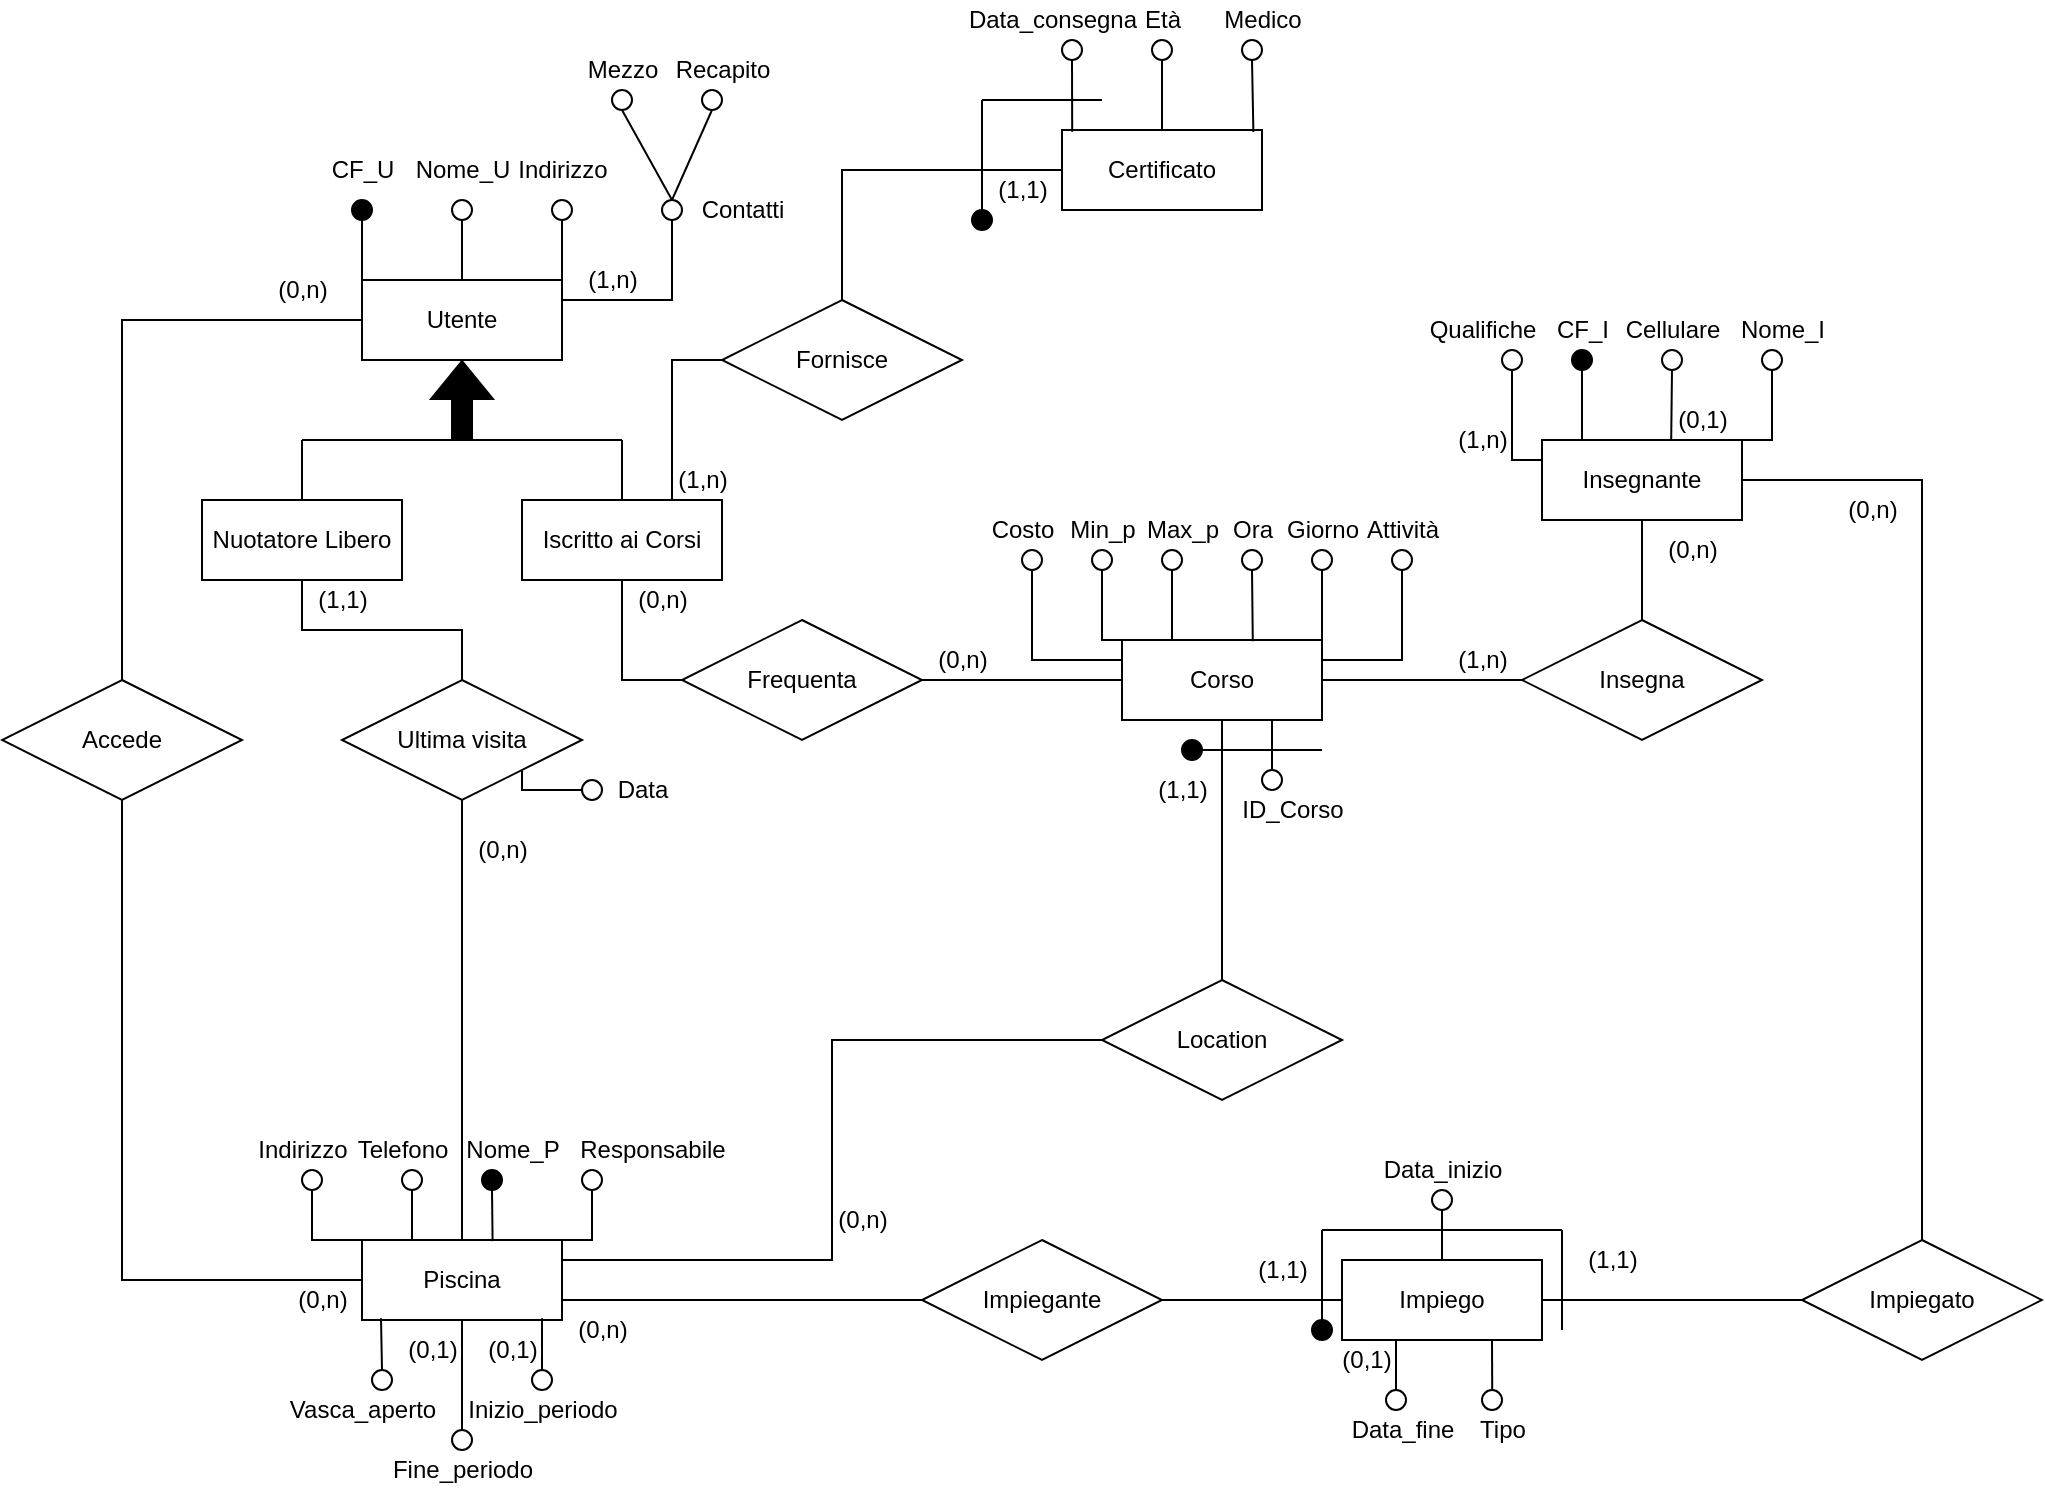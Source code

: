<mxfile version="17.3.0" type="github">
  <diagram id="eKjjdP2h4ViVq8SbY9wO" name="Page-1">
    <mxGraphModel dx="1100" dy="397" grid="1" gridSize="10" guides="1" tooltips="1" connect="1" arrows="1" fold="1" page="1" pageScale="1" pageWidth="1600" pageHeight="900" math="0" shadow="0">
      <root>
        <mxCell id="0" />
        <mxCell id="1" parent="0" />
        <mxCell id="d_-2GbY-tVZR_mkNFV36-1" style="edgeStyle=orthogonalEdgeStyle;rounded=0;orthogonalLoop=1;jettySize=auto;html=1;exitX=0;exitY=0.5;exitDx=0;exitDy=0;endArrow=none;endFill=0;fillColor=#000000;" edge="1" parent="1" source="d_-2GbY-tVZR_mkNFV36-5" target="d_-2GbY-tVZR_mkNFV36-45">
          <mxGeometry relative="1" as="geometry" />
        </mxCell>
        <mxCell id="d_-2GbY-tVZR_mkNFV36-2" style="edgeStyle=orthogonalEdgeStyle;rounded=0;orthogonalLoop=1;jettySize=auto;html=1;exitX=0;exitY=0;exitDx=0;exitDy=0;endArrow=none;endFill=0;fillColor=#000000;" edge="1" parent="1" source="d_-2GbY-tVZR_mkNFV36-5" target="d_-2GbY-tVZR_mkNFV36-97">
          <mxGeometry relative="1" as="geometry" />
        </mxCell>
        <mxCell id="d_-2GbY-tVZR_mkNFV36-3" style="edgeStyle=orthogonalEdgeStyle;rounded=0;orthogonalLoop=1;jettySize=auto;html=1;exitX=1;exitY=0;exitDx=0;exitDy=0;entryX=0.5;entryY=1;entryDx=0;entryDy=0;endArrow=none;endFill=0;fillColor=#000000;" edge="1" parent="1" source="d_-2GbY-tVZR_mkNFV36-5" target="d_-2GbY-tVZR_mkNFV36-101">
          <mxGeometry relative="1" as="geometry" />
        </mxCell>
        <mxCell id="d_-2GbY-tVZR_mkNFV36-4" style="edgeStyle=orthogonalEdgeStyle;rounded=0;orthogonalLoop=1;jettySize=auto;html=1;exitX=1;exitY=0.25;exitDx=0;exitDy=0;entryX=0.5;entryY=1;entryDx=0;entryDy=0;endArrow=none;endFill=0;fillColor=#000000;" edge="1" parent="1" source="d_-2GbY-tVZR_mkNFV36-5" target="d_-2GbY-tVZR_mkNFV36-104">
          <mxGeometry relative="1" as="geometry" />
        </mxCell>
        <mxCell id="d_-2GbY-tVZR_mkNFV36-5" value="Utente" style="whiteSpace=wrap;html=1;align=center;" vertex="1" parent="1">
          <mxGeometry x="470" y="165" width="100" height="40" as="geometry" />
        </mxCell>
        <mxCell id="d_-2GbY-tVZR_mkNFV36-6" style="edgeStyle=orthogonalEdgeStyle;rounded=0;orthogonalLoop=1;jettySize=auto;html=1;exitX=0.5;exitY=0;exitDx=0;exitDy=0;entryX=1;entryY=-0.05;entryDx=0;entryDy=0;endArrow=none;endFill=0;fillColor=#000000;entryPerimeter=0;" edge="1" parent="1" source="d_-2GbY-tVZR_mkNFV36-7" target="d_-2GbY-tVZR_mkNFV36-166">
          <mxGeometry relative="1" as="geometry">
            <mxPoint x="800" y="115" as="targetPoint" />
            <Array as="points">
              <mxPoint x="710" y="110" />
              <mxPoint x="820" y="110" />
            </Array>
          </mxGeometry>
        </mxCell>
        <mxCell id="d_-2GbY-tVZR_mkNFV36-7" value="Fornisce" style="shape=rhombus;perimeter=rhombusPerimeter;whiteSpace=wrap;html=1;align=center;" vertex="1" parent="1">
          <mxGeometry x="650" y="175" width="120" height="60" as="geometry" />
        </mxCell>
        <mxCell id="d_-2GbY-tVZR_mkNFV36-8" value="" style="shape=flexArrow;endArrow=classic;html=1;rounded=0;entryX=0.5;entryY=1;entryDx=0;entryDy=0;fillColor=#000000;" edge="1" parent="1" target="d_-2GbY-tVZR_mkNFV36-5">
          <mxGeometry width="50" height="50" relative="1" as="geometry">
            <mxPoint x="520" y="245" as="sourcePoint" />
            <mxPoint x="540" y="225" as="targetPoint" />
          </mxGeometry>
        </mxCell>
        <mxCell id="d_-2GbY-tVZR_mkNFV36-9" value="" style="endArrow=none;html=1;rounded=0;fillColor=#000000;" edge="1" parent="1">
          <mxGeometry width="50" height="50" relative="1" as="geometry">
            <mxPoint x="440" y="245" as="sourcePoint" />
            <mxPoint x="600" y="245" as="targetPoint" />
          </mxGeometry>
        </mxCell>
        <mxCell id="d_-2GbY-tVZR_mkNFV36-10" style="edgeStyle=orthogonalEdgeStyle;rounded=0;orthogonalLoop=1;jettySize=auto;html=1;exitX=0.5;exitY=0;exitDx=0;exitDy=0;fillColor=#000000;endArrow=none;endFill=0;" edge="1" parent="1" source="d_-2GbY-tVZR_mkNFV36-12">
          <mxGeometry relative="1" as="geometry">
            <mxPoint x="440" y="245" as="targetPoint" />
          </mxGeometry>
        </mxCell>
        <mxCell id="d_-2GbY-tVZR_mkNFV36-11" style="edgeStyle=orthogonalEdgeStyle;rounded=0;orthogonalLoop=1;jettySize=auto;html=1;exitX=0.5;exitY=1;exitDx=0;exitDy=0;entryX=0.5;entryY=0;entryDx=0;entryDy=0;endArrow=none;endFill=0;fillColor=#000000;" edge="1" parent="1" source="d_-2GbY-tVZR_mkNFV36-12" target="d_-2GbY-tVZR_mkNFV36-43">
          <mxGeometry relative="1" as="geometry" />
        </mxCell>
        <mxCell id="d_-2GbY-tVZR_mkNFV36-12" value="Nuotatore Libero" style="whiteSpace=wrap;html=1;align=center;" vertex="1" parent="1">
          <mxGeometry x="390" y="275" width="100" height="40" as="geometry" />
        </mxCell>
        <mxCell id="d_-2GbY-tVZR_mkNFV36-13" style="edgeStyle=orthogonalEdgeStyle;rounded=0;orthogonalLoop=1;jettySize=auto;html=1;exitX=0.5;exitY=0;exitDx=0;exitDy=0;endArrow=none;endFill=0;fillColor=#000000;" edge="1" parent="1" source="d_-2GbY-tVZR_mkNFV36-16">
          <mxGeometry relative="1" as="geometry">
            <mxPoint x="600" y="245" as="targetPoint" />
          </mxGeometry>
        </mxCell>
        <mxCell id="d_-2GbY-tVZR_mkNFV36-14" style="edgeStyle=orthogonalEdgeStyle;rounded=0;orthogonalLoop=1;jettySize=auto;html=1;exitX=0.75;exitY=0;exitDx=0;exitDy=0;entryX=0;entryY=0.5;entryDx=0;entryDy=0;endArrow=none;endFill=0;fillColor=#000000;" edge="1" parent="1" source="d_-2GbY-tVZR_mkNFV36-16" target="d_-2GbY-tVZR_mkNFV36-7">
          <mxGeometry relative="1" as="geometry" />
        </mxCell>
        <mxCell id="d_-2GbY-tVZR_mkNFV36-15" style="edgeStyle=orthogonalEdgeStyle;rounded=0;orthogonalLoop=1;jettySize=auto;html=1;exitX=0.5;exitY=1;exitDx=0;exitDy=0;entryX=0;entryY=0.5;entryDx=0;entryDy=0;endArrow=none;endFill=0;fillColor=#000000;" edge="1" parent="1" source="d_-2GbY-tVZR_mkNFV36-16" target="d_-2GbY-tVZR_mkNFV36-22">
          <mxGeometry relative="1" as="geometry" />
        </mxCell>
        <mxCell id="d_-2GbY-tVZR_mkNFV36-16" value="Iscritto ai Corsi" style="whiteSpace=wrap;html=1;align=center;" vertex="1" parent="1">
          <mxGeometry x="550" y="275" width="100" height="40" as="geometry" />
        </mxCell>
        <mxCell id="d_-2GbY-tVZR_mkNFV36-17" style="edgeStyle=orthogonalEdgeStyle;rounded=0;orthogonalLoop=1;jettySize=auto;html=1;exitX=1;exitY=0.5;exitDx=0;exitDy=0;endArrow=none;endFill=0;fillColor=#000000;entryX=0;entryY=0.5;entryDx=0;entryDy=0;" edge="1" parent="1" source="d_-2GbY-tVZR_mkNFV36-20" target="d_-2GbY-tVZR_mkNFV36-27">
          <mxGeometry relative="1" as="geometry">
            <mxPoint x="1040" y="365.4" as="targetPoint" />
          </mxGeometry>
        </mxCell>
        <mxCell id="d_-2GbY-tVZR_mkNFV36-18" style="edgeStyle=orthogonalEdgeStyle;rounded=0;orthogonalLoop=1;jettySize=auto;html=1;exitX=0.5;exitY=1;exitDx=0;exitDy=0;entryX=0.5;entryY=0;entryDx=0;entryDy=0;endArrow=none;endFill=0;fillColor=#000000;" edge="1" parent="1" source="d_-2GbY-tVZR_mkNFV36-20" target="d_-2GbY-tVZR_mkNFV36-47">
          <mxGeometry relative="1" as="geometry" />
        </mxCell>
        <mxCell id="d_-2GbY-tVZR_mkNFV36-19" style="edgeStyle=orthogonalEdgeStyle;rounded=0;orthogonalLoop=1;jettySize=auto;html=1;exitX=0.75;exitY=1;exitDx=0;exitDy=0;entryX=0.5;entryY=0;entryDx=0;entryDy=0;endArrow=none;endFill=0;fillColor=#000000;" edge="1" parent="1" source="d_-2GbY-tVZR_mkNFV36-20" target="d_-2GbY-tVZR_mkNFV36-131">
          <mxGeometry relative="1" as="geometry" />
        </mxCell>
        <mxCell id="d_-2GbY-tVZR_mkNFV36-20" value="Corso" style="whiteSpace=wrap;html=1;align=center;" vertex="1" parent="1">
          <mxGeometry x="850" y="345" width="100" height="40" as="geometry" />
        </mxCell>
        <mxCell id="d_-2GbY-tVZR_mkNFV36-21" style="edgeStyle=orthogonalEdgeStyle;rounded=0;orthogonalLoop=1;jettySize=auto;html=1;exitX=1;exitY=0.5;exitDx=0;exitDy=0;entryX=0;entryY=0.5;entryDx=0;entryDy=0;endArrow=none;endFill=0;fillColor=#000000;" edge="1" parent="1" source="d_-2GbY-tVZR_mkNFV36-22" target="d_-2GbY-tVZR_mkNFV36-20">
          <mxGeometry relative="1" as="geometry" />
        </mxCell>
        <mxCell id="d_-2GbY-tVZR_mkNFV36-22" value="Frequenta" style="shape=rhombus;perimeter=rhombusPerimeter;whiteSpace=wrap;html=1;align=center;" vertex="1" parent="1">
          <mxGeometry x="630" y="335" width="120" height="60" as="geometry" />
        </mxCell>
        <mxCell id="d_-2GbY-tVZR_mkNFV36-23" style="edgeStyle=orthogonalEdgeStyle;rounded=0;orthogonalLoop=1;jettySize=auto;html=1;exitX=0.25;exitY=0;exitDx=0;exitDy=0;entryX=0.5;entryY=1;entryDx=0;entryDy=0;endArrow=none;endFill=0;fillColor=#000000;" edge="1" parent="1" source="d_-2GbY-tVZR_mkNFV36-25" target="d_-2GbY-tVZR_mkNFV36-139">
          <mxGeometry relative="1" as="geometry" />
        </mxCell>
        <mxCell id="d_-2GbY-tVZR_mkNFV36-24" style="edgeStyle=orthogonalEdgeStyle;rounded=0;orthogonalLoop=1;jettySize=auto;html=1;exitX=1;exitY=0;exitDx=0;exitDy=0;entryX=0.5;entryY=1;entryDx=0;entryDy=0;endArrow=none;endFill=0;fillColor=#000000;" edge="1" parent="1" source="d_-2GbY-tVZR_mkNFV36-25" target="d_-2GbY-tVZR_mkNFV36-144">
          <mxGeometry relative="1" as="geometry" />
        </mxCell>
        <mxCell id="d_-2GbY-tVZR_mkNFV36-25" value="Insegnante" style="whiteSpace=wrap;html=1;align=center;" vertex="1" parent="1">
          <mxGeometry x="1060" y="245" width="100" height="40" as="geometry" />
        </mxCell>
        <mxCell id="d_-2GbY-tVZR_mkNFV36-26" value="" style="edgeStyle=orthogonalEdgeStyle;rounded=0;orthogonalLoop=1;jettySize=auto;html=1;endArrow=none;endFill=0;fillColor=#000000;" edge="1" parent="1" source="d_-2GbY-tVZR_mkNFV36-27" target="d_-2GbY-tVZR_mkNFV36-25">
          <mxGeometry relative="1" as="geometry" />
        </mxCell>
        <mxCell id="d_-2GbY-tVZR_mkNFV36-27" value="Insegna" style="shape=rhombus;perimeter=rhombusPerimeter;whiteSpace=wrap;html=1;align=center;" vertex="1" parent="1">
          <mxGeometry x="1050" y="335" width="120" height="60" as="geometry" />
        </mxCell>
        <mxCell id="d_-2GbY-tVZR_mkNFV36-28" style="edgeStyle=orthogonalEdgeStyle;rounded=0;orthogonalLoop=1;jettySize=auto;html=1;exitX=1;exitY=0.75;exitDx=0;exitDy=0;entryX=0;entryY=0.5;entryDx=0;entryDy=0;endArrow=none;endFill=0;fillColor=#000000;" edge="1" parent="1" source="d_-2GbY-tVZR_mkNFV36-32" target="d_-2GbY-tVZR_mkNFV36-54">
          <mxGeometry relative="1" as="geometry" />
        </mxCell>
        <mxCell id="d_-2GbY-tVZR_mkNFV36-29" style="edgeStyle=orthogonalEdgeStyle;rounded=0;orthogonalLoop=1;jettySize=auto;html=1;exitX=0;exitY=0;exitDx=0;exitDy=0;entryX=0.5;entryY=1;entryDx=0;entryDy=0;endArrow=none;endFill=0;fillColor=#000000;" edge="1" parent="1" source="d_-2GbY-tVZR_mkNFV36-32" target="d_-2GbY-tVZR_mkNFV36-62">
          <mxGeometry relative="1" as="geometry" />
        </mxCell>
        <mxCell id="d_-2GbY-tVZR_mkNFV36-30" style="edgeStyle=orthogonalEdgeStyle;rounded=0;orthogonalLoop=1;jettySize=auto;html=1;exitX=0.25;exitY=0;exitDx=0;exitDy=0;entryX=0.5;entryY=1;entryDx=0;entryDy=0;endArrow=none;endFill=0;fillColor=#000000;" edge="1" parent="1" source="d_-2GbY-tVZR_mkNFV36-32" target="d_-2GbY-tVZR_mkNFV36-67">
          <mxGeometry relative="1" as="geometry" />
        </mxCell>
        <mxCell id="d_-2GbY-tVZR_mkNFV36-31" style="edgeStyle=orthogonalEdgeStyle;rounded=0;orthogonalLoop=1;jettySize=auto;html=1;exitX=1;exitY=0;exitDx=0;exitDy=0;entryX=0.5;entryY=1;entryDx=0;entryDy=0;endArrow=none;endFill=0;fillColor=#000000;" edge="1" parent="1" source="d_-2GbY-tVZR_mkNFV36-32" target="d_-2GbY-tVZR_mkNFV36-69">
          <mxGeometry relative="1" as="geometry" />
        </mxCell>
        <mxCell id="d_-2GbY-tVZR_mkNFV36-183" style="edgeStyle=orthogonalEdgeStyle;rounded=0;orthogonalLoop=1;jettySize=auto;html=1;exitX=0.5;exitY=1;exitDx=0;exitDy=0;endArrow=none;endFill=0;entryX=0.5;entryY=0;entryDx=0;entryDy=0;" edge="1" parent="1" source="d_-2GbY-tVZR_mkNFV36-32" target="d_-2GbY-tVZR_mkNFV36-184">
          <mxGeometry relative="1" as="geometry">
            <mxPoint x="520.0" y="710" as="targetPoint" />
          </mxGeometry>
        </mxCell>
        <mxCell id="d_-2GbY-tVZR_mkNFV36-32" value="Piscina" style="whiteSpace=wrap;html=1;align=center;" vertex="1" parent="1">
          <mxGeometry x="470" y="645" width="100" height="40" as="geometry" />
        </mxCell>
        <mxCell id="d_-2GbY-tVZR_mkNFV36-41" style="edgeStyle=orthogonalEdgeStyle;rounded=0;orthogonalLoop=1;jettySize=auto;html=1;exitX=0.5;exitY=1;exitDx=0;exitDy=0;entryX=0.5;entryY=0;entryDx=0;entryDy=0;endArrow=none;endFill=0;fillColor=#000000;" edge="1" parent="1" source="d_-2GbY-tVZR_mkNFV36-43" target="d_-2GbY-tVZR_mkNFV36-32">
          <mxGeometry relative="1" as="geometry" />
        </mxCell>
        <mxCell id="d_-2GbY-tVZR_mkNFV36-42" style="edgeStyle=orthogonalEdgeStyle;rounded=0;orthogonalLoop=1;jettySize=auto;html=1;exitX=1;exitY=1;exitDx=0;exitDy=0;entryX=0;entryY=0.5;entryDx=0;entryDy=0;endArrow=none;endFill=0;fillColor=#000000;" edge="1" parent="1" source="d_-2GbY-tVZR_mkNFV36-43" target="d_-2GbY-tVZR_mkNFV36-58">
          <mxGeometry relative="1" as="geometry">
            <Array as="points">
              <mxPoint x="550" y="420" />
            </Array>
          </mxGeometry>
        </mxCell>
        <mxCell id="d_-2GbY-tVZR_mkNFV36-43" value="Ultima visita" style="shape=rhombus;perimeter=rhombusPerimeter;whiteSpace=wrap;html=1;align=center;" vertex="1" parent="1">
          <mxGeometry x="460" y="365" width="120" height="60" as="geometry" />
        </mxCell>
        <mxCell id="d_-2GbY-tVZR_mkNFV36-44" style="edgeStyle=orthogonalEdgeStyle;rounded=0;orthogonalLoop=1;jettySize=auto;html=1;exitX=0.5;exitY=1;exitDx=0;exitDy=0;entryX=0;entryY=0.5;entryDx=0;entryDy=0;endArrow=none;endFill=0;fillColor=#000000;" edge="1" parent="1" source="d_-2GbY-tVZR_mkNFV36-45" target="d_-2GbY-tVZR_mkNFV36-32">
          <mxGeometry relative="1" as="geometry" />
        </mxCell>
        <mxCell id="d_-2GbY-tVZR_mkNFV36-45" value="Accede" style="shape=rhombus;perimeter=rhombusPerimeter;whiteSpace=wrap;html=1;align=center;" vertex="1" parent="1">
          <mxGeometry x="290" y="365" width="120" height="60" as="geometry" />
        </mxCell>
        <mxCell id="d_-2GbY-tVZR_mkNFV36-46" style="edgeStyle=orthogonalEdgeStyle;rounded=0;orthogonalLoop=1;jettySize=auto;html=1;exitX=0;exitY=0.5;exitDx=0;exitDy=0;entryX=1;entryY=0.25;entryDx=0;entryDy=0;endArrow=none;endFill=0;fillColor=#000000;" edge="1" parent="1" source="d_-2GbY-tVZR_mkNFV36-47" target="d_-2GbY-tVZR_mkNFV36-32">
          <mxGeometry relative="1" as="geometry" />
        </mxCell>
        <mxCell id="d_-2GbY-tVZR_mkNFV36-47" value="Location" style="shape=rhombus;perimeter=rhombusPerimeter;whiteSpace=wrap;html=1;align=center;" vertex="1" parent="1">
          <mxGeometry x="840" y="515" width="120" height="60" as="geometry" />
        </mxCell>
        <mxCell id="d_-2GbY-tVZR_mkNFV36-48" style="edgeStyle=orthogonalEdgeStyle;rounded=0;orthogonalLoop=1;jettySize=auto;html=1;exitX=1;exitY=0.5;exitDx=0;exitDy=0;entryX=0;entryY=0.5;entryDx=0;entryDy=0;endArrow=none;endFill=0;fillColor=#000000;" edge="1" parent="1" source="d_-2GbY-tVZR_mkNFV36-50" target="d_-2GbY-tVZR_mkNFV36-52">
          <mxGeometry relative="1" as="geometry" />
        </mxCell>
        <mxCell id="d_-2GbY-tVZR_mkNFV36-49" style="edgeStyle=orthogonalEdgeStyle;rounded=0;orthogonalLoop=1;jettySize=auto;html=1;exitX=0.5;exitY=0;exitDx=0;exitDy=0;entryX=0.5;entryY=1;entryDx=0;entryDy=0;endArrow=none;endFill=0;fillColor=#000000;" edge="1" parent="1" source="d_-2GbY-tVZR_mkNFV36-50" target="d_-2GbY-tVZR_mkNFV36-91">
          <mxGeometry relative="1" as="geometry" />
        </mxCell>
        <mxCell id="d_-2GbY-tVZR_mkNFV36-174" style="edgeStyle=orthogonalEdgeStyle;rounded=0;orthogonalLoop=1;jettySize=auto;html=1;exitX=0.25;exitY=1;exitDx=0;exitDy=0;entryX=0.5;entryY=0;entryDx=0;entryDy=0;endArrow=none;endFill=0;" edge="1" parent="1" source="d_-2GbY-tVZR_mkNFV36-50" target="d_-2GbY-tVZR_mkNFV36-147">
          <mxGeometry relative="1" as="geometry" />
        </mxCell>
        <mxCell id="d_-2GbY-tVZR_mkNFV36-175" style="edgeStyle=orthogonalEdgeStyle;rounded=0;orthogonalLoop=1;jettySize=auto;html=1;exitX=0.75;exitY=1;exitDx=0;exitDy=0;endArrow=none;endFill=0;" edge="1" parent="1" source="d_-2GbY-tVZR_mkNFV36-50">
          <mxGeometry relative="1" as="geometry">
            <mxPoint x="1035.111" y="720" as="targetPoint" />
          </mxGeometry>
        </mxCell>
        <mxCell id="d_-2GbY-tVZR_mkNFV36-50" value="Impiego" style="whiteSpace=wrap;html=1;align=center;" vertex="1" parent="1">
          <mxGeometry x="960" y="655" width="100" height="40" as="geometry" />
        </mxCell>
        <mxCell id="d_-2GbY-tVZR_mkNFV36-51" style="edgeStyle=orthogonalEdgeStyle;rounded=0;orthogonalLoop=1;jettySize=auto;html=1;exitX=0.5;exitY=0;exitDx=0;exitDy=0;entryX=1;entryY=0.5;entryDx=0;entryDy=0;endArrow=none;endFill=0;fillColor=#000000;" edge="1" parent="1" source="d_-2GbY-tVZR_mkNFV36-52" target="d_-2GbY-tVZR_mkNFV36-25">
          <mxGeometry relative="1" as="geometry" />
        </mxCell>
        <mxCell id="d_-2GbY-tVZR_mkNFV36-52" value="Impiegato" style="shape=rhombus;perimeter=rhombusPerimeter;whiteSpace=wrap;html=1;align=center;" vertex="1" parent="1">
          <mxGeometry x="1190" y="645" width="120" height="60" as="geometry" />
        </mxCell>
        <mxCell id="d_-2GbY-tVZR_mkNFV36-53" style="edgeStyle=orthogonalEdgeStyle;rounded=0;orthogonalLoop=1;jettySize=auto;html=1;exitX=1;exitY=0.5;exitDx=0;exitDy=0;entryX=0;entryY=0.5;entryDx=0;entryDy=0;endArrow=none;endFill=0;fillColor=#000000;" edge="1" parent="1" source="d_-2GbY-tVZR_mkNFV36-54" target="d_-2GbY-tVZR_mkNFV36-50">
          <mxGeometry relative="1" as="geometry" />
        </mxCell>
        <mxCell id="d_-2GbY-tVZR_mkNFV36-54" value="Impiegante" style="shape=rhombus;perimeter=rhombusPerimeter;whiteSpace=wrap;html=1;align=center;" vertex="1" parent="1">
          <mxGeometry x="750" y="645" width="120" height="60" as="geometry" />
        </mxCell>
        <mxCell id="d_-2GbY-tVZR_mkNFV36-55" value="(1,n)" style="text;html=1;align=center;verticalAlign=middle;resizable=0;points=[];autosize=1;strokeColor=none;fillColor=none;" vertex="1" parent="1">
          <mxGeometry x="620" y="255" width="40" height="20" as="geometry" />
        </mxCell>
        <mxCell id="d_-2GbY-tVZR_mkNFV36-56" value="(1,1)" style="text;html=1;align=center;verticalAlign=middle;resizable=0;points=[];autosize=1;strokeColor=none;fillColor=none;" vertex="1" parent="1">
          <mxGeometry x="440" y="315" width="40" height="20" as="geometry" />
        </mxCell>
        <mxCell id="d_-2GbY-tVZR_mkNFV36-57" value="(0,n)" style="text;html=1;align=center;verticalAlign=middle;resizable=0;points=[];autosize=1;strokeColor=none;fillColor=none;" vertex="1" parent="1">
          <mxGeometry x="520" y="440" width="40" height="20" as="geometry" />
        </mxCell>
        <mxCell id="d_-2GbY-tVZR_mkNFV36-58" value="" style="ellipse;whiteSpace=wrap;html=1;aspect=fixed;" vertex="1" parent="1">
          <mxGeometry x="580" y="415" width="10" height="10" as="geometry" />
        </mxCell>
        <mxCell id="d_-2GbY-tVZR_mkNFV36-59" value="Data" style="text;html=1;align=center;verticalAlign=middle;resizable=0;points=[];autosize=1;strokeColor=none;fillColor=none;" vertex="1" parent="1">
          <mxGeometry x="590" y="410" width="40" height="20" as="geometry" />
        </mxCell>
        <mxCell id="d_-2GbY-tVZR_mkNFV36-60" value="(0,n)" style="text;html=1;align=center;verticalAlign=middle;resizable=0;points=[];autosize=1;strokeColor=none;fillColor=none;" vertex="1" parent="1">
          <mxGeometry x="420" y="160" width="40" height="20" as="geometry" />
        </mxCell>
        <mxCell id="d_-2GbY-tVZR_mkNFV36-61" value="(0,n)" style="text;html=1;align=center;verticalAlign=middle;resizable=0;points=[];autosize=1;strokeColor=none;fillColor=none;" vertex="1" parent="1">
          <mxGeometry x="430" y="665" width="40" height="20" as="geometry" />
        </mxCell>
        <mxCell id="d_-2GbY-tVZR_mkNFV36-62" value="" style="ellipse;whiteSpace=wrap;html=1;aspect=fixed;" vertex="1" parent="1">
          <mxGeometry x="440" y="610" width="10" height="10" as="geometry" />
        </mxCell>
        <mxCell id="d_-2GbY-tVZR_mkNFV36-63" style="edgeStyle=orthogonalEdgeStyle;rounded=0;orthogonalLoop=1;jettySize=auto;html=1;exitX=0.5;exitY=1;exitDx=0;exitDy=0;entryX=0.953;entryY=0.014;entryDx=0;entryDy=0;entryPerimeter=0;endArrow=none;endFill=0;fillColor=#000000;" edge="1" parent="1" source="d_-2GbY-tVZR_mkNFV36-64">
          <mxGeometry relative="1" as="geometry">
            <mxPoint x="535.3" y="645.56" as="targetPoint" />
          </mxGeometry>
        </mxCell>
        <mxCell id="d_-2GbY-tVZR_mkNFV36-64" value="" style="ellipse;whiteSpace=wrap;html=1;aspect=fixed;fillColor=#000000;" vertex="1" parent="1">
          <mxGeometry x="530" y="610" width="10" height="10" as="geometry" />
        </mxCell>
        <mxCell id="d_-2GbY-tVZR_mkNFV36-65" value="Nome_P" style="text;html=1;align=center;verticalAlign=middle;resizable=0;points=[];autosize=1;strokeColor=none;fillColor=none;" vertex="1" parent="1">
          <mxGeometry x="515" y="590" width="60" height="20" as="geometry" />
        </mxCell>
        <mxCell id="d_-2GbY-tVZR_mkNFV36-66" value="Indirizzo" style="text;html=1;align=center;verticalAlign=middle;resizable=0;points=[];autosize=1;strokeColor=none;fillColor=none;" vertex="1" parent="1">
          <mxGeometry x="410" y="590" width="60" height="20" as="geometry" />
        </mxCell>
        <mxCell id="d_-2GbY-tVZR_mkNFV36-67" value="" style="ellipse;whiteSpace=wrap;html=1;aspect=fixed;" vertex="1" parent="1">
          <mxGeometry x="490" y="610" width="10" height="10" as="geometry" />
        </mxCell>
        <mxCell id="d_-2GbY-tVZR_mkNFV36-68" value="Telefono" style="text;html=1;align=center;verticalAlign=middle;resizable=0;points=[];autosize=1;strokeColor=none;fillColor=none;" vertex="1" parent="1">
          <mxGeometry x="460" y="590" width="60" height="20" as="geometry" />
        </mxCell>
        <mxCell id="d_-2GbY-tVZR_mkNFV36-69" value="" style="ellipse;whiteSpace=wrap;html=1;aspect=fixed;" vertex="1" parent="1">
          <mxGeometry x="580" y="610" width="10" height="10" as="geometry" />
        </mxCell>
        <mxCell id="d_-2GbY-tVZR_mkNFV36-70" value="Responsabile" style="text;html=1;align=center;verticalAlign=middle;resizable=0;points=[];autosize=1;strokeColor=none;fillColor=none;" vertex="1" parent="1">
          <mxGeometry x="570" y="590" width="90" height="20" as="geometry" />
        </mxCell>
        <mxCell id="d_-2GbY-tVZR_mkNFV36-91" value="" style="ellipse;whiteSpace=wrap;html=1;aspect=fixed;" vertex="1" parent="1">
          <mxGeometry x="1005" y="620" width="10" height="10" as="geometry" />
        </mxCell>
        <mxCell id="d_-2GbY-tVZR_mkNFV36-92" value="" style="endArrow=none;html=1;rounded=0;fillColor=#000000;" edge="1" parent="1">
          <mxGeometry width="50" height="50" relative="1" as="geometry">
            <mxPoint x="950" y="690" as="sourcePoint" />
            <mxPoint x="950" y="640" as="targetPoint" />
          </mxGeometry>
        </mxCell>
        <mxCell id="d_-2GbY-tVZR_mkNFV36-93" value="" style="endArrow=none;html=1;rounded=0;fillColor=#000000;" edge="1" parent="1">
          <mxGeometry width="50" height="50" relative="1" as="geometry">
            <mxPoint x="1070" y="690" as="sourcePoint" />
            <mxPoint x="1070" y="640" as="targetPoint" />
          </mxGeometry>
        </mxCell>
        <mxCell id="d_-2GbY-tVZR_mkNFV36-94" value="" style="endArrow=none;html=1;rounded=0;fillColor=#000000;" edge="1" parent="1">
          <mxGeometry width="50" height="50" relative="1" as="geometry">
            <mxPoint x="1070" y="640" as="sourcePoint" />
            <mxPoint x="950" y="640" as="targetPoint" />
          </mxGeometry>
        </mxCell>
        <mxCell id="d_-2GbY-tVZR_mkNFV36-95" value="" style="ellipse;whiteSpace=wrap;html=1;aspect=fixed;fillColor=#000000;" vertex="1" parent="1">
          <mxGeometry x="945" y="685" width="10" height="10" as="geometry" />
        </mxCell>
        <mxCell id="d_-2GbY-tVZR_mkNFV36-96" value="Data_inizio" style="text;html=1;align=center;verticalAlign=middle;resizable=0;points=[];autosize=1;strokeColor=none;fillColor=none;" vertex="1" parent="1">
          <mxGeometry x="975" y="600" width="70" height="20" as="geometry" />
        </mxCell>
        <mxCell id="d_-2GbY-tVZR_mkNFV36-97" value="" style="ellipse;whiteSpace=wrap;html=1;aspect=fixed;fillColor=#000000;" vertex="1" parent="1">
          <mxGeometry x="465" y="125" width="10" height="10" as="geometry" />
        </mxCell>
        <mxCell id="d_-2GbY-tVZR_mkNFV36-98" value="" style="edgeStyle=orthogonalEdgeStyle;rounded=0;orthogonalLoop=1;jettySize=auto;html=1;endArrow=none;endFill=0;fillColor=#000000;" edge="1" parent="1" source="d_-2GbY-tVZR_mkNFV36-99" target="d_-2GbY-tVZR_mkNFV36-5">
          <mxGeometry relative="1" as="geometry" />
        </mxCell>
        <mxCell id="d_-2GbY-tVZR_mkNFV36-99" value="" style="ellipse;whiteSpace=wrap;html=1;aspect=fixed;" vertex="1" parent="1">
          <mxGeometry x="515" y="125" width="10" height="10" as="geometry" />
        </mxCell>
        <mxCell id="d_-2GbY-tVZR_mkNFV36-100" value="CF_U" style="text;html=1;align=center;verticalAlign=middle;resizable=0;points=[];autosize=1;strokeColor=none;fillColor=none;" vertex="1" parent="1">
          <mxGeometry x="445" y="100" width="50" height="20" as="geometry" />
        </mxCell>
        <mxCell id="d_-2GbY-tVZR_mkNFV36-101" value="" style="ellipse;whiteSpace=wrap;html=1;aspect=fixed;" vertex="1" parent="1">
          <mxGeometry x="565" y="125" width="10" height="10" as="geometry" />
        </mxCell>
        <mxCell id="d_-2GbY-tVZR_mkNFV36-102" value="Nome_U" style="text;html=1;align=center;verticalAlign=middle;resizable=0;points=[];autosize=1;strokeColor=none;fillColor=none;" vertex="1" parent="1">
          <mxGeometry x="490" y="100" width="60" height="20" as="geometry" />
        </mxCell>
        <mxCell id="d_-2GbY-tVZR_mkNFV36-103" value="Indirizzo" style="text;html=1;align=center;verticalAlign=middle;resizable=0;points=[];autosize=1;strokeColor=none;fillColor=none;" vertex="1" parent="1">
          <mxGeometry x="540" y="100" width="60" height="20" as="geometry" />
        </mxCell>
        <mxCell id="d_-2GbY-tVZR_mkNFV36-104" value="" style="ellipse;whiteSpace=wrap;html=1;aspect=fixed;" vertex="1" parent="1">
          <mxGeometry x="620" y="125" width="10" height="10" as="geometry" />
        </mxCell>
        <mxCell id="d_-2GbY-tVZR_mkNFV36-105" value="Contatti" style="text;html=1;align=center;verticalAlign=middle;resizable=0;points=[];autosize=1;strokeColor=none;fillColor=none;" vertex="1" parent="1">
          <mxGeometry x="630" y="120" width="60" height="20" as="geometry" />
        </mxCell>
        <mxCell id="d_-2GbY-tVZR_mkNFV36-106" value="" style="ellipse;whiteSpace=wrap;html=1;aspect=fixed;" vertex="1" parent="1">
          <mxGeometry x="595" y="70" width="10" height="10" as="geometry" />
        </mxCell>
        <mxCell id="d_-2GbY-tVZR_mkNFV36-107" value="" style="ellipse;whiteSpace=wrap;html=1;aspect=fixed;" vertex="1" parent="1">
          <mxGeometry x="640" y="70" width="10" height="10" as="geometry" />
        </mxCell>
        <mxCell id="d_-2GbY-tVZR_mkNFV36-108" value="" style="endArrow=none;html=1;rounded=0;fillColor=#000000;exitX=0.5;exitY=0;exitDx=0;exitDy=0;entryX=0.5;entryY=1;entryDx=0;entryDy=0;" edge="1" parent="1" source="d_-2GbY-tVZR_mkNFV36-104" target="d_-2GbY-tVZR_mkNFV36-107">
          <mxGeometry width="50" height="50" relative="1" as="geometry">
            <mxPoint x="590" y="130" as="sourcePoint" />
            <mxPoint x="640" y="80" as="targetPoint" />
          </mxGeometry>
        </mxCell>
        <mxCell id="d_-2GbY-tVZR_mkNFV36-109" value="" style="endArrow=none;html=1;rounded=0;fillColor=#000000;exitX=0.5;exitY=0;exitDx=0;exitDy=0;" edge="1" parent="1" source="d_-2GbY-tVZR_mkNFV36-104">
          <mxGeometry width="50" height="50" relative="1" as="geometry">
            <mxPoint x="585" y="125.0" as="sourcePoint" />
            <mxPoint x="600" y="80" as="targetPoint" />
          </mxGeometry>
        </mxCell>
        <mxCell id="d_-2GbY-tVZR_mkNFV36-110" value="Mezzo" style="text;html=1;align=center;verticalAlign=middle;resizable=0;points=[];autosize=1;strokeColor=none;fillColor=none;" vertex="1" parent="1">
          <mxGeometry x="575" y="50" width="50" height="20" as="geometry" />
        </mxCell>
        <mxCell id="d_-2GbY-tVZR_mkNFV36-111" value="Recapito" style="text;html=1;align=center;verticalAlign=middle;resizable=0;points=[];autosize=1;strokeColor=none;fillColor=none;" vertex="1" parent="1">
          <mxGeometry x="620" y="50" width="60" height="20" as="geometry" />
        </mxCell>
        <mxCell id="d_-2GbY-tVZR_mkNFV36-112" value="(1,n)" style="text;html=1;align=center;verticalAlign=middle;resizable=0;points=[];autosize=1;strokeColor=none;fillColor=none;" vertex="1" parent="1">
          <mxGeometry x="575" y="155" width="40" height="20" as="geometry" />
        </mxCell>
        <mxCell id="d_-2GbY-tVZR_mkNFV36-113" style="edgeStyle=orthogonalEdgeStyle;rounded=0;orthogonalLoop=1;jettySize=auto;html=1;exitX=0.5;exitY=1;exitDx=0;exitDy=0;entryX=0;entryY=0.25;entryDx=0;entryDy=0;endArrow=none;endFill=0;fillColor=#000000;" edge="1" parent="1" source="d_-2GbY-tVZR_mkNFV36-114" target="d_-2GbY-tVZR_mkNFV36-20">
          <mxGeometry relative="1" as="geometry" />
        </mxCell>
        <mxCell id="d_-2GbY-tVZR_mkNFV36-114" value="" style="ellipse;whiteSpace=wrap;html=1;aspect=fixed;" vertex="1" parent="1">
          <mxGeometry x="800" y="300" width="10" height="10" as="geometry" />
        </mxCell>
        <mxCell id="d_-2GbY-tVZR_mkNFV36-115" style="edgeStyle=orthogonalEdgeStyle;rounded=0;orthogonalLoop=1;jettySize=auto;html=1;exitX=0.5;exitY=1;exitDx=0;exitDy=0;entryX=0;entryY=0;entryDx=0;entryDy=0;endArrow=none;endFill=0;fillColor=#000000;" edge="1" parent="1" source="d_-2GbY-tVZR_mkNFV36-116" target="d_-2GbY-tVZR_mkNFV36-20">
          <mxGeometry relative="1" as="geometry">
            <Array as="points">
              <mxPoint x="840" y="345" />
            </Array>
          </mxGeometry>
        </mxCell>
        <mxCell id="d_-2GbY-tVZR_mkNFV36-116" value="" style="ellipse;whiteSpace=wrap;html=1;aspect=fixed;" vertex="1" parent="1">
          <mxGeometry x="835" y="300" width="10" height="10" as="geometry" />
        </mxCell>
        <mxCell id="d_-2GbY-tVZR_mkNFV36-117" style="edgeStyle=orthogonalEdgeStyle;rounded=0;orthogonalLoop=1;jettySize=auto;html=1;exitX=0.5;exitY=1;exitDx=0;exitDy=0;entryX=0.25;entryY=0;entryDx=0;entryDy=0;endArrow=none;endFill=0;fillColor=#000000;" edge="1" parent="1" source="d_-2GbY-tVZR_mkNFV36-118" target="d_-2GbY-tVZR_mkNFV36-20">
          <mxGeometry relative="1" as="geometry" />
        </mxCell>
        <mxCell id="d_-2GbY-tVZR_mkNFV36-118" value="" style="ellipse;whiteSpace=wrap;html=1;aspect=fixed;" vertex="1" parent="1">
          <mxGeometry x="870" y="300" width="10" height="10" as="geometry" />
        </mxCell>
        <mxCell id="d_-2GbY-tVZR_mkNFV36-119" style="edgeStyle=orthogonalEdgeStyle;rounded=0;orthogonalLoop=1;jettySize=auto;html=1;exitX=0.5;exitY=1;exitDx=0;exitDy=0;entryX=0.654;entryY=0.015;entryDx=0;entryDy=0;entryPerimeter=0;endArrow=none;endFill=0;fillColor=#000000;" edge="1" parent="1" source="d_-2GbY-tVZR_mkNFV36-120" target="d_-2GbY-tVZR_mkNFV36-20">
          <mxGeometry relative="1" as="geometry" />
        </mxCell>
        <mxCell id="d_-2GbY-tVZR_mkNFV36-120" value="" style="ellipse;whiteSpace=wrap;html=1;aspect=fixed;" vertex="1" parent="1">
          <mxGeometry x="910" y="300" width="10" height="10" as="geometry" />
        </mxCell>
        <mxCell id="d_-2GbY-tVZR_mkNFV36-121" value="Costo" style="text;html=1;align=center;verticalAlign=middle;resizable=0;points=[];autosize=1;strokeColor=none;fillColor=none;" vertex="1" parent="1">
          <mxGeometry x="775" y="280" width="50" height="20" as="geometry" />
        </mxCell>
        <mxCell id="d_-2GbY-tVZR_mkNFV36-122" value="Min_p" style="text;html=1;align=center;verticalAlign=middle;resizable=0;points=[];autosize=1;strokeColor=none;fillColor=none;" vertex="1" parent="1">
          <mxGeometry x="815" y="280" width="50" height="20" as="geometry" />
        </mxCell>
        <mxCell id="d_-2GbY-tVZR_mkNFV36-123" value="Max_p" style="text;html=1;align=center;verticalAlign=middle;resizable=0;points=[];autosize=1;strokeColor=none;fillColor=none;" vertex="1" parent="1">
          <mxGeometry x="855" y="280" width="50" height="20" as="geometry" />
        </mxCell>
        <mxCell id="d_-2GbY-tVZR_mkNFV36-124" value="Ora" style="text;html=1;align=center;verticalAlign=middle;resizable=0;points=[];autosize=1;strokeColor=none;fillColor=none;" vertex="1" parent="1">
          <mxGeometry x="895" y="280" width="40" height="20" as="geometry" />
        </mxCell>
        <mxCell id="d_-2GbY-tVZR_mkNFV36-125" style="edgeStyle=orthogonalEdgeStyle;rounded=0;orthogonalLoop=1;jettySize=auto;html=1;exitX=0.5;exitY=1;exitDx=0;exitDy=0;endArrow=none;endFill=0;fillColor=#000000;" edge="1" parent="1" source="d_-2GbY-tVZR_mkNFV36-126">
          <mxGeometry relative="1" as="geometry">
            <mxPoint x="950" y="350" as="targetPoint" />
          </mxGeometry>
        </mxCell>
        <mxCell id="d_-2GbY-tVZR_mkNFV36-126" value="" style="ellipse;whiteSpace=wrap;html=1;aspect=fixed;" vertex="1" parent="1">
          <mxGeometry x="945" y="300" width="10" height="10" as="geometry" />
        </mxCell>
        <mxCell id="d_-2GbY-tVZR_mkNFV36-127" value="Giorno" style="text;html=1;align=center;verticalAlign=middle;resizable=0;points=[];autosize=1;strokeColor=none;fillColor=none;" vertex="1" parent="1">
          <mxGeometry x="925" y="280" width="50" height="20" as="geometry" />
        </mxCell>
        <mxCell id="d_-2GbY-tVZR_mkNFV36-128" style="edgeStyle=orthogonalEdgeStyle;rounded=0;orthogonalLoop=1;jettySize=auto;html=1;exitX=0.5;exitY=1;exitDx=0;exitDy=0;entryX=1;entryY=0.25;entryDx=0;entryDy=0;endArrow=none;endFill=0;fillColor=#000000;" edge="1" parent="1" source="d_-2GbY-tVZR_mkNFV36-129" target="d_-2GbY-tVZR_mkNFV36-20">
          <mxGeometry relative="1" as="geometry" />
        </mxCell>
        <mxCell id="d_-2GbY-tVZR_mkNFV36-129" value="" style="ellipse;whiteSpace=wrap;html=1;aspect=fixed;" vertex="1" parent="1">
          <mxGeometry x="985" y="300" width="10" height="10" as="geometry" />
        </mxCell>
        <mxCell id="d_-2GbY-tVZR_mkNFV36-130" value="Attività" style="text;html=1;align=center;verticalAlign=middle;resizable=0;points=[];autosize=1;strokeColor=none;fillColor=none;" vertex="1" parent="1">
          <mxGeometry x="965" y="280" width="50" height="20" as="geometry" />
        </mxCell>
        <mxCell id="d_-2GbY-tVZR_mkNFV36-131" value="" style="ellipse;whiteSpace=wrap;html=1;aspect=fixed;" vertex="1" parent="1">
          <mxGeometry x="920" y="410" width="10" height="10" as="geometry" />
        </mxCell>
        <mxCell id="d_-2GbY-tVZR_mkNFV36-132" value="ID_Corso" style="text;html=1;align=center;verticalAlign=middle;resizable=0;points=[];autosize=1;strokeColor=none;fillColor=none;" vertex="1" parent="1">
          <mxGeometry x="900" y="420" width="70" height="20" as="geometry" />
        </mxCell>
        <mxCell id="d_-2GbY-tVZR_mkNFV36-133" value="" style="endArrow=none;html=1;rounded=0;fillColor=#000000;" edge="1" parent="1">
          <mxGeometry width="50" height="50" relative="1" as="geometry">
            <mxPoint x="890" y="400" as="sourcePoint" />
            <mxPoint x="950" y="400" as="targetPoint" />
          </mxGeometry>
        </mxCell>
        <mxCell id="d_-2GbY-tVZR_mkNFV36-134" value="" style="ellipse;whiteSpace=wrap;html=1;aspect=fixed;fillColor=#000000;" vertex="1" parent="1">
          <mxGeometry x="880" y="395" width="10" height="10" as="geometry" />
        </mxCell>
        <mxCell id="d_-2GbY-tVZR_mkNFV36-135" style="edgeStyle=orthogonalEdgeStyle;rounded=0;orthogonalLoop=1;jettySize=auto;html=1;exitX=0.5;exitY=1;exitDx=0;exitDy=0;entryX=0;entryY=0.25;entryDx=0;entryDy=0;endArrow=none;endFill=0;fillColor=#000000;" edge="1" parent="1" source="d_-2GbY-tVZR_mkNFV36-136" target="d_-2GbY-tVZR_mkNFV36-25">
          <mxGeometry relative="1" as="geometry">
            <Array as="points">
              <mxPoint x="1045" y="255" />
            </Array>
          </mxGeometry>
        </mxCell>
        <mxCell id="d_-2GbY-tVZR_mkNFV36-136" value="" style="ellipse;whiteSpace=wrap;html=1;aspect=fixed;" vertex="1" parent="1">
          <mxGeometry x="1040" y="200" width="10" height="10" as="geometry" />
        </mxCell>
        <mxCell id="d_-2GbY-tVZR_mkNFV36-137" value="Qualifiche" style="text;html=1;align=center;verticalAlign=middle;resizable=0;points=[];autosize=1;strokeColor=none;fillColor=none;" vertex="1" parent="1">
          <mxGeometry x="995" y="180" width="70" height="20" as="geometry" />
        </mxCell>
        <mxCell id="d_-2GbY-tVZR_mkNFV36-138" value="(1,n)" style="text;html=1;align=center;verticalAlign=middle;resizable=0;points=[];autosize=1;strokeColor=none;fillColor=none;" vertex="1" parent="1">
          <mxGeometry x="1010" y="235" width="40" height="20" as="geometry" />
        </mxCell>
        <mxCell id="d_-2GbY-tVZR_mkNFV36-139" value="" style="ellipse;whiteSpace=wrap;html=1;aspect=fixed;fillColor=#000000;" vertex="1" parent="1">
          <mxGeometry x="1075" y="200" width="10" height="10" as="geometry" />
        </mxCell>
        <mxCell id="d_-2GbY-tVZR_mkNFV36-140" value="CF_I" style="text;html=1;align=center;verticalAlign=middle;resizable=0;points=[];autosize=1;strokeColor=none;fillColor=none;" vertex="1" parent="1">
          <mxGeometry x="1060" y="180" width="40" height="20" as="geometry" />
        </mxCell>
        <mxCell id="d_-2GbY-tVZR_mkNFV36-141" style="edgeStyle=orthogonalEdgeStyle;rounded=0;orthogonalLoop=1;jettySize=auto;html=1;exitX=0.5;exitY=1;exitDx=0;exitDy=0;entryX=0.646;entryY=-0.005;entryDx=0;entryDy=0;entryPerimeter=0;endArrow=none;endFill=0;fillColor=#000000;" edge="1" parent="1" source="d_-2GbY-tVZR_mkNFV36-142" target="d_-2GbY-tVZR_mkNFV36-25">
          <mxGeometry relative="1" as="geometry" />
        </mxCell>
        <mxCell id="d_-2GbY-tVZR_mkNFV36-142" value="" style="ellipse;whiteSpace=wrap;html=1;aspect=fixed;" vertex="1" parent="1">
          <mxGeometry x="1120" y="200" width="10" height="10" as="geometry" />
        </mxCell>
        <mxCell id="d_-2GbY-tVZR_mkNFV36-143" value="Cellulare" style="text;html=1;align=center;verticalAlign=middle;resizable=0;points=[];autosize=1;strokeColor=none;fillColor=none;" vertex="1" parent="1">
          <mxGeometry x="1095" y="180" width="60" height="20" as="geometry" />
        </mxCell>
        <mxCell id="d_-2GbY-tVZR_mkNFV36-144" value="" style="ellipse;whiteSpace=wrap;html=1;aspect=fixed;" vertex="1" parent="1">
          <mxGeometry x="1170" y="200" width="10" height="10" as="geometry" />
        </mxCell>
        <mxCell id="d_-2GbY-tVZR_mkNFV36-145" value="Nome_I" style="text;html=1;align=center;verticalAlign=middle;resizable=0;points=[];autosize=1;strokeColor=none;fillColor=none;" vertex="1" parent="1">
          <mxGeometry x="1150" y="180" width="60" height="20" as="geometry" />
        </mxCell>
        <mxCell id="d_-2GbY-tVZR_mkNFV36-146" value="(0,1)" style="text;html=1;align=center;verticalAlign=middle;resizable=0;points=[];autosize=1;strokeColor=none;fillColor=none;" vertex="1" parent="1">
          <mxGeometry x="1120" y="225" width="40" height="20" as="geometry" />
        </mxCell>
        <mxCell id="d_-2GbY-tVZR_mkNFV36-147" value="" style="ellipse;whiteSpace=wrap;html=1;aspect=fixed;" vertex="1" parent="1">
          <mxGeometry x="982" y="720" width="10" height="10" as="geometry" />
        </mxCell>
        <mxCell id="d_-2GbY-tVZR_mkNFV36-148" value="Data_fine" style="text;html=1;align=center;verticalAlign=middle;resizable=0;points=[];autosize=1;strokeColor=none;fillColor=none;" vertex="1" parent="1">
          <mxGeometry x="955" y="730" width="70" height="20" as="geometry" />
        </mxCell>
        <mxCell id="d_-2GbY-tVZR_mkNFV36-149" value="(0,n)" style="text;html=1;align=center;verticalAlign=middle;resizable=0;points=[];autosize=1;strokeColor=none;fillColor=none;" vertex="1" parent="1">
          <mxGeometry x="600" y="315" width="40" height="20" as="geometry" />
        </mxCell>
        <mxCell id="d_-2GbY-tVZR_mkNFV36-150" value="(0,n)" style="text;html=1;align=center;verticalAlign=middle;resizable=0;points=[];autosize=1;strokeColor=none;fillColor=none;" vertex="1" parent="1">
          <mxGeometry x="750" y="345" width="40" height="20" as="geometry" />
        </mxCell>
        <mxCell id="d_-2GbY-tVZR_mkNFV36-151" value="(1,n)" style="text;html=1;align=center;verticalAlign=middle;resizable=0;points=[];autosize=1;strokeColor=none;fillColor=none;" vertex="1" parent="1">
          <mxGeometry x="1010" y="345" width="40" height="20" as="geometry" />
        </mxCell>
        <mxCell id="d_-2GbY-tVZR_mkNFV36-152" value="(0,n)" style="text;html=1;align=center;verticalAlign=middle;resizable=0;points=[];autosize=1;strokeColor=none;fillColor=none;" vertex="1" parent="1">
          <mxGeometry x="1115" y="290" width="40" height="20" as="geometry" />
        </mxCell>
        <mxCell id="d_-2GbY-tVZR_mkNFV36-153" value="(0,n)" style="text;html=1;align=center;verticalAlign=middle;resizable=0;points=[];autosize=1;strokeColor=none;fillColor=none;" vertex="1" parent="1">
          <mxGeometry x="1205" y="270" width="40" height="20" as="geometry" />
        </mxCell>
        <mxCell id="d_-2GbY-tVZR_mkNFV36-154" value="(1,1)" style="text;html=1;align=center;verticalAlign=middle;resizable=0;points=[];autosize=1;strokeColor=none;fillColor=none;" vertex="1" parent="1">
          <mxGeometry x="1075" y="645" width="40" height="20" as="geometry" />
        </mxCell>
        <mxCell id="d_-2GbY-tVZR_mkNFV36-155" value="(1,1)" style="text;html=1;align=center;verticalAlign=middle;resizable=0;points=[];autosize=1;strokeColor=none;fillColor=none;" vertex="1" parent="1">
          <mxGeometry x="910" y="650" width="40" height="20" as="geometry" />
        </mxCell>
        <mxCell id="d_-2GbY-tVZR_mkNFV36-156" value="(0,n)" style="text;html=1;align=center;verticalAlign=middle;resizable=0;points=[];autosize=1;strokeColor=none;fillColor=none;" vertex="1" parent="1">
          <mxGeometry x="570" y="680" width="40" height="20" as="geometry" />
        </mxCell>
        <mxCell id="d_-2GbY-tVZR_mkNFV36-157" value="(0,n)" style="text;html=1;align=center;verticalAlign=middle;resizable=0;points=[];autosize=1;strokeColor=none;fillColor=none;" vertex="1" parent="1">
          <mxGeometry x="700" y="625" width="40" height="20" as="geometry" />
        </mxCell>
        <mxCell id="d_-2GbY-tVZR_mkNFV36-158" value="(1,1)" style="text;html=1;align=center;verticalAlign=middle;resizable=0;points=[];autosize=1;strokeColor=none;fillColor=none;" vertex="1" parent="1">
          <mxGeometry x="860" y="410" width="40" height="20" as="geometry" />
        </mxCell>
        <mxCell id="d_-2GbY-tVZR_mkNFV36-159" value="Certificato" style="whiteSpace=wrap;html=1;align=center;" vertex="1" parent="1">
          <mxGeometry x="820" y="90" width="100" height="40" as="geometry" />
        </mxCell>
        <mxCell id="d_-2GbY-tVZR_mkNFV36-160" style="edgeStyle=orthogonalEdgeStyle;rounded=0;orthogonalLoop=1;jettySize=auto;html=1;exitX=0.5;exitY=1;exitDx=0;exitDy=0;endArrow=none;endFill=0;fillColor=#000000;" edge="1" parent="1" source="d_-2GbY-tVZR_mkNFV36-161" target="d_-2GbY-tVZR_mkNFV36-159">
          <mxGeometry relative="1" as="geometry" />
        </mxCell>
        <mxCell id="d_-2GbY-tVZR_mkNFV36-161" value="" style="ellipse;whiteSpace=wrap;html=1;aspect=fixed;" vertex="1" parent="1">
          <mxGeometry x="865" y="45" width="10" height="10" as="geometry" />
        </mxCell>
        <mxCell id="d_-2GbY-tVZR_mkNFV36-162" style="edgeStyle=orthogonalEdgeStyle;rounded=0;orthogonalLoop=1;jettySize=auto;html=1;exitX=0.5;exitY=1;exitDx=0;exitDy=0;entryX=0.957;entryY=0.025;entryDx=0;entryDy=0;entryPerimeter=0;endArrow=none;endFill=0;fillColor=#000000;" edge="1" parent="1" source="d_-2GbY-tVZR_mkNFV36-163" target="d_-2GbY-tVZR_mkNFV36-159">
          <mxGeometry relative="1" as="geometry" />
        </mxCell>
        <mxCell id="d_-2GbY-tVZR_mkNFV36-163" value="" style="ellipse;whiteSpace=wrap;html=1;aspect=fixed;" vertex="1" parent="1">
          <mxGeometry x="910" y="45" width="10" height="10" as="geometry" />
        </mxCell>
        <mxCell id="d_-2GbY-tVZR_mkNFV36-164" value="Medico" style="text;html=1;align=center;verticalAlign=middle;resizable=0;points=[];autosize=1;strokeColor=none;fillColor=none;" vertex="1" parent="1">
          <mxGeometry x="895" y="25" width="50" height="20" as="geometry" />
        </mxCell>
        <mxCell id="d_-2GbY-tVZR_mkNFV36-165" value="Età" style="text;html=1;align=center;verticalAlign=middle;resizable=0;points=[];autosize=1;strokeColor=none;fillColor=none;" vertex="1" parent="1">
          <mxGeometry x="855" y="25" width="30" height="20" as="geometry" />
        </mxCell>
        <mxCell id="d_-2GbY-tVZR_mkNFV36-166" value="(1,1)" style="text;html=1;align=center;verticalAlign=middle;resizable=0;points=[];autosize=1;strokeColor=none;fillColor=none;" vertex="1" parent="1">
          <mxGeometry x="780" y="110" width="40" height="20" as="geometry" />
        </mxCell>
        <mxCell id="d_-2GbY-tVZR_mkNFV36-167" style="edgeStyle=orthogonalEdgeStyle;rounded=0;orthogonalLoop=1;jettySize=auto;html=1;exitX=0.5;exitY=1;exitDx=0;exitDy=0;entryX=0.051;entryY=0.021;entryDx=0;entryDy=0;entryPerimeter=0;endArrow=none;endFill=0;" edge="1" parent="1" source="d_-2GbY-tVZR_mkNFV36-168" target="d_-2GbY-tVZR_mkNFV36-159">
          <mxGeometry relative="1" as="geometry" />
        </mxCell>
        <mxCell id="d_-2GbY-tVZR_mkNFV36-168" value="" style="ellipse;whiteSpace=wrap;html=1;aspect=fixed;" vertex="1" parent="1">
          <mxGeometry x="820" y="45" width="10" height="10" as="geometry" />
        </mxCell>
        <mxCell id="d_-2GbY-tVZR_mkNFV36-169" value="Data_consegna" style="text;html=1;align=center;verticalAlign=middle;resizable=0;points=[];autosize=1;strokeColor=none;fillColor=none;" vertex="1" parent="1">
          <mxGeometry x="765" y="25" width="100" height="20" as="geometry" />
        </mxCell>
        <mxCell id="d_-2GbY-tVZR_mkNFV36-170" value="" style="endArrow=none;html=1;rounded=0;" edge="1" parent="1">
          <mxGeometry width="50" height="50" relative="1" as="geometry">
            <mxPoint x="780" y="135" as="sourcePoint" />
            <mxPoint x="780" y="75" as="targetPoint" />
          </mxGeometry>
        </mxCell>
        <mxCell id="d_-2GbY-tVZR_mkNFV36-171" value="" style="endArrow=none;html=1;rounded=0;" edge="1" parent="1">
          <mxGeometry width="50" height="50" relative="1" as="geometry">
            <mxPoint x="840" y="75" as="sourcePoint" />
            <mxPoint x="780" y="75" as="targetPoint" />
          </mxGeometry>
        </mxCell>
        <mxCell id="d_-2GbY-tVZR_mkNFV36-172" value="" style="ellipse;whiteSpace=wrap;html=1;aspect=fixed;fillColor=#000000;" vertex="1" parent="1">
          <mxGeometry x="775" y="130" width="10" height="10" as="geometry" />
        </mxCell>
        <mxCell id="d_-2GbY-tVZR_mkNFV36-176" value="" style="ellipse;whiteSpace=wrap;html=1;aspect=fixed;" vertex="1" parent="1">
          <mxGeometry x="1030" y="720" width="10" height="10" as="geometry" />
        </mxCell>
        <mxCell id="d_-2GbY-tVZR_mkNFV36-178" value="Tipo" style="text;html=1;align=center;verticalAlign=middle;resizable=0;points=[];autosize=1;strokeColor=none;fillColor=none;" vertex="1" parent="1">
          <mxGeometry x="1020" y="730" width="40" height="20" as="geometry" />
        </mxCell>
        <mxCell id="d_-2GbY-tVZR_mkNFV36-179" value="(0,1)" style="text;html=1;align=center;verticalAlign=middle;resizable=0;points=[];autosize=1;strokeColor=none;fillColor=none;" vertex="1" parent="1">
          <mxGeometry x="952" y="695" width="40" height="20" as="geometry" />
        </mxCell>
        <mxCell id="d_-2GbY-tVZR_mkNFV36-181" style="edgeStyle=orthogonalEdgeStyle;rounded=0;orthogonalLoop=1;jettySize=auto;html=1;exitX=0.5;exitY=0;exitDx=0;exitDy=0;entryX=0.095;entryY=0.978;entryDx=0;entryDy=0;entryPerimeter=0;endArrow=none;endFill=0;" edge="1" parent="1" source="d_-2GbY-tVZR_mkNFV36-180" target="d_-2GbY-tVZR_mkNFV36-32">
          <mxGeometry relative="1" as="geometry" />
        </mxCell>
        <mxCell id="d_-2GbY-tVZR_mkNFV36-180" value="" style="ellipse;whiteSpace=wrap;html=1;aspect=fixed;" vertex="1" parent="1">
          <mxGeometry x="475" y="710" width="10" height="10" as="geometry" />
        </mxCell>
        <mxCell id="d_-2GbY-tVZR_mkNFV36-182" value="Vasca_aperto" style="text;html=1;align=center;verticalAlign=middle;resizable=0;points=[];autosize=1;strokeColor=none;fillColor=none;" vertex="1" parent="1">
          <mxGeometry x="425" y="720" width="90" height="20" as="geometry" />
        </mxCell>
        <mxCell id="d_-2GbY-tVZR_mkNFV36-184" value="" style="ellipse;whiteSpace=wrap;html=1;aspect=fixed;" vertex="1" parent="1">
          <mxGeometry x="515" y="740" width="10" height="10" as="geometry" />
        </mxCell>
        <mxCell id="d_-2GbY-tVZR_mkNFV36-185" value="Fine_periodo" style="text;html=1;align=center;verticalAlign=middle;resizable=0;points=[];autosize=1;strokeColor=none;fillColor=none;" vertex="1" parent="1">
          <mxGeometry x="475" y="750" width="90" height="20" as="geometry" />
        </mxCell>
        <mxCell id="d_-2GbY-tVZR_mkNFV36-187" style="edgeStyle=orthogonalEdgeStyle;rounded=0;orthogonalLoop=1;jettySize=auto;html=1;exitX=0.5;exitY=0;exitDx=0;exitDy=0;entryX=0.9;entryY=0.978;entryDx=0;entryDy=0;entryPerimeter=0;endArrow=none;endFill=0;" edge="1" parent="1" source="d_-2GbY-tVZR_mkNFV36-186" target="d_-2GbY-tVZR_mkNFV36-32">
          <mxGeometry relative="1" as="geometry" />
        </mxCell>
        <mxCell id="d_-2GbY-tVZR_mkNFV36-186" value="" style="ellipse;whiteSpace=wrap;html=1;aspect=fixed;" vertex="1" parent="1">
          <mxGeometry x="555" y="710" width="10" height="10" as="geometry" />
        </mxCell>
        <mxCell id="d_-2GbY-tVZR_mkNFV36-188" value="Inizio_periodo" style="text;html=1;align=center;verticalAlign=middle;resizable=0;points=[];autosize=1;strokeColor=none;fillColor=none;" vertex="1" parent="1">
          <mxGeometry x="515" y="720" width="90" height="20" as="geometry" />
        </mxCell>
        <mxCell id="d_-2GbY-tVZR_mkNFV36-189" value="(0,1)" style="text;html=1;align=center;verticalAlign=middle;resizable=0;points=[];autosize=1;strokeColor=none;fillColor=none;" vertex="1" parent="1">
          <mxGeometry x="525" y="690" width="40" height="20" as="geometry" />
        </mxCell>
        <mxCell id="d_-2GbY-tVZR_mkNFV36-190" value="(0,1)" style="text;html=1;align=center;verticalAlign=middle;resizable=0;points=[];autosize=1;strokeColor=none;fillColor=none;" vertex="1" parent="1">
          <mxGeometry x="485" y="690" width="40" height="20" as="geometry" />
        </mxCell>
      </root>
    </mxGraphModel>
  </diagram>
</mxfile>
